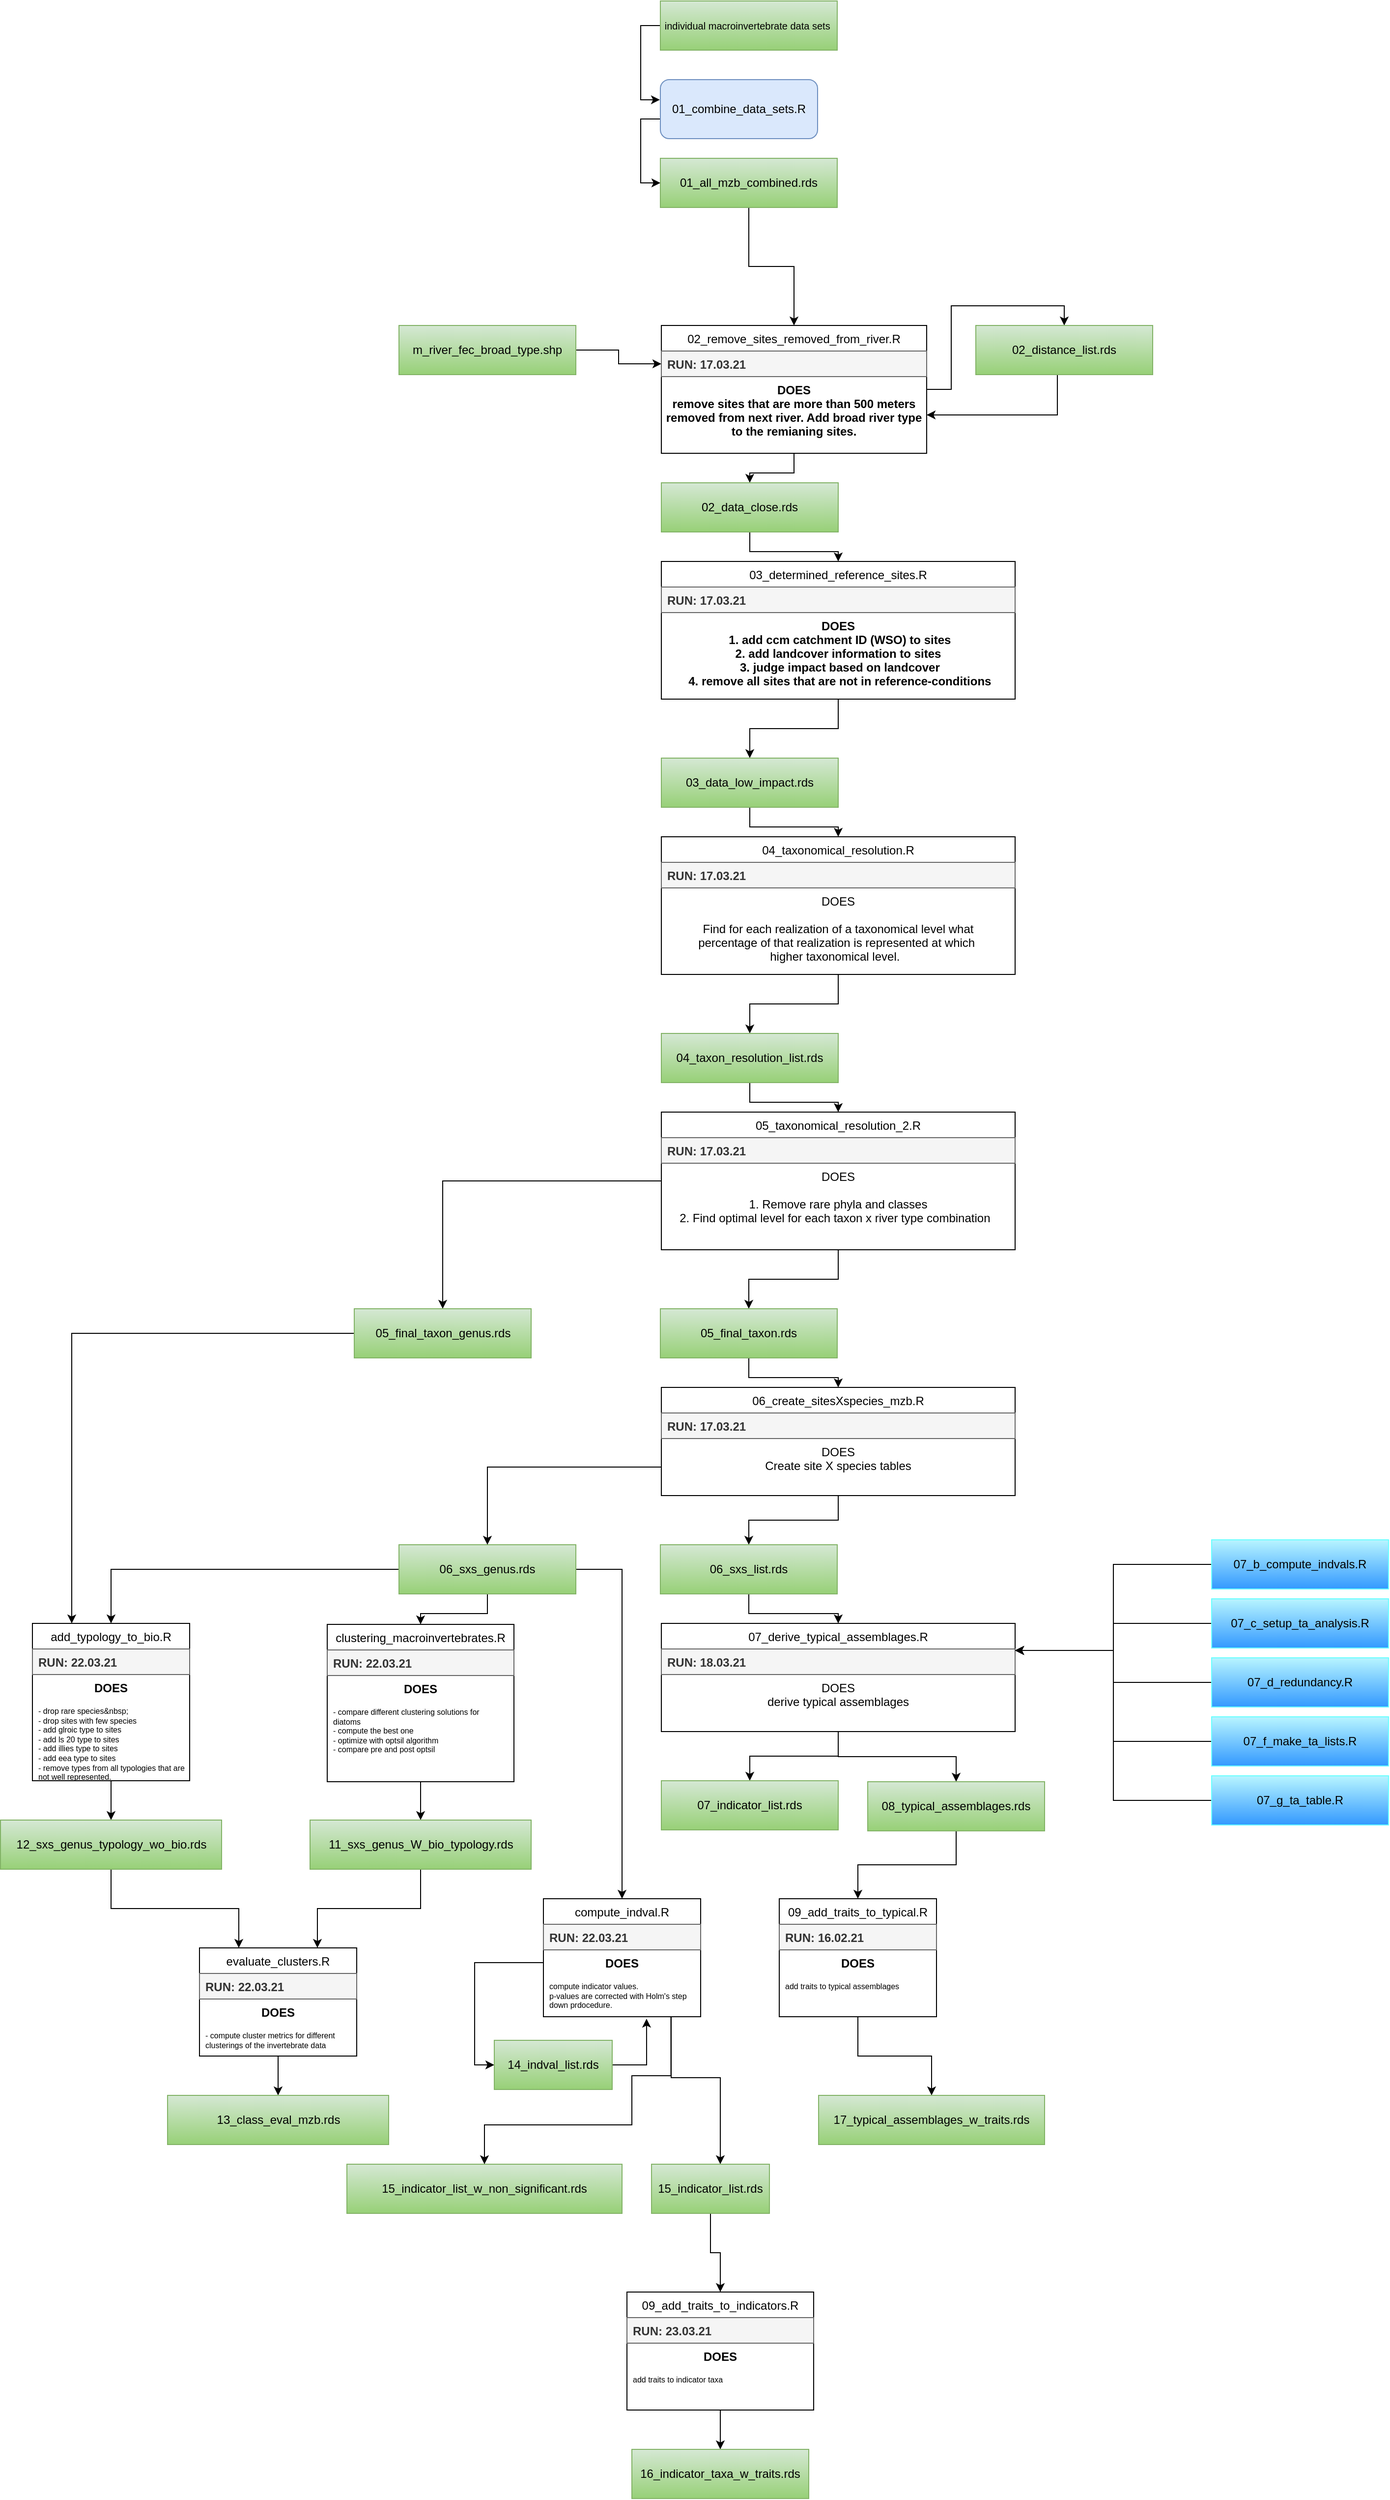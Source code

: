 <mxfile version="11.1.4" type="device"><diagram id="R2NRTxkbA1buVtevPypp" name="Page-1"><mxGraphModel dx="2723" dy="2932" grid="1" gridSize="10" guides="1" tooltips="1" connect="1" arrows="1" fold="1" page="1" pageScale="1" pageWidth="827" pageHeight="1169" math="0" shadow="0"><root><mxCell id="0"/><mxCell id="1" parent="0"/><mxCell id="dwvY4KGZ6EyMznIPKnvC-13" style="edgeStyle=orthogonalEdgeStyle;rounded=0;orthogonalLoop=1;jettySize=auto;html=1;" parent="1" source="TPPmzFJLMNbMJ_NKF1IY-3" target="dwvY4KGZ6EyMznIPKnvC-12" edge="1"><mxGeometry relative="1" as="geometry"/></mxCell><mxCell id="TPPmzFJLMNbMJ_NKF1IY-3" value="add_typology_to_bio.R" style="swimlane;fontStyle=0;childLayout=stackLayout;horizontal=1;startSize=26;fillColor=none;horizontalStack=0;resizeParent=1;resizeParentMax=0;resizeLast=0;collapsible=1;marginBottom=0;" parent="1" vertex="1"><mxGeometry x="-1200" y="-680" width="160" height="160" as="geometry"><mxRectangle x="40" y="240" width="120" height="26" as="alternateBounds"/></mxGeometry></mxCell><mxCell id="TPPmzFJLMNbMJ_NKF1IY-4" value="RUN: 22.03.21&#10;" style="text;align=left;verticalAlign=top;spacingLeft=4;spacingRight=4;overflow=hidden;rotatable=0;points=[[0,0.5],[1,0.5]];portConstraint=eastwest;fontStyle=1;glass=0;fillColor=#f5f5f5;strokeColor=#666666;fontColor=#333333;" parent="TPPmzFJLMNbMJ_NKF1IY-3" vertex="1"><mxGeometry y="26" width="160" height="26" as="geometry"/></mxCell><mxCell id="TPPmzFJLMNbMJ_NKF1IY-5" value="DOES" style="text;align=center;verticalAlign=top;spacingLeft=4;spacingRight=4;overflow=hidden;rotatable=0;points=[[0,0.5],[1,0.5]];portConstraint=eastwest;fontStyle=1;" parent="TPPmzFJLMNbMJ_NKF1IY-3" vertex="1"><mxGeometry y="52" width="160" height="26" as="geometry"/></mxCell><mxCell id="TPPmzFJLMNbMJ_NKF1IY-6" value="- drop rare species&amp;nbsp;&#10;- drop sites with few species&#10;- add glroic type to sites &#10;- add ls 20 type to sites&#10;- add illies type to sites &#10;- add eea type to sites &#10;- remove types from all typologies that are not well represented. " style="text;align=left;verticalAlign=top;spacingLeft=4;spacingRight=4;overflow=hidden;rotatable=0;points=[[0,0.5],[1,0.5]];portConstraint=eastwest;whiteSpace=wrap;fontSize=8;" parent="TPPmzFJLMNbMJ_NKF1IY-3" vertex="1"><mxGeometry y="78" width="160" height="82" as="geometry"/></mxCell><mxCell id="GHLotX0RbjHq_IeEdwWh-3" style="edgeStyle=orthogonalEdgeStyle;rounded=0;orthogonalLoop=1;jettySize=auto;html=1;entryX=-0.003;entryY=0.341;entryDx=0;entryDy=0;entryPerimeter=0;" edge="1" parent="1" source="thMcjm38RRN3LZmCraX8-1" target="GHLotX0RbjHq_IeEdwWh-2"><mxGeometry relative="1" as="geometry"><Array as="points"><mxPoint x="-581" y="-2305"/><mxPoint x="-581" y="-2230"/></Array></mxGeometry></mxCell><mxCell id="thMcjm38RRN3LZmCraX8-1" value="&lt;font style=&quot;font-size: 10px&quot;&gt;individual macroinvertebrate data sets&amp;nbsp;&lt;/font&gt;" style="rounded=0;whiteSpace=wrap;html=1;glass=0;align=center;gradientColor=#97d077;fillColor=#d5e8d4;strokeColor=#82b366;" parent="1" vertex="1"><mxGeometry x="-561" y="-2330" width="180" height="50" as="geometry"/></mxCell><mxCell id="thMcjm38RRN3LZmCraX8-15" style="edgeStyle=orthogonalEdgeStyle;rounded=0;orthogonalLoop=1;jettySize=auto;html=1;entryX=0.5;entryY=0;entryDx=0;entryDy=0;" parent="1" source="thMcjm38RRN3LZmCraX8-7" target="thMcjm38RRN3LZmCraX8-14" edge="1"><mxGeometry relative="1" as="geometry"/></mxCell><mxCell id="thMcjm38RRN3LZmCraX8-18" style="edgeStyle=orthogonalEdgeStyle;rounded=0;orthogonalLoop=1;jettySize=auto;html=1;" parent="1" source="thMcjm38RRN3LZmCraX8-7" target="thMcjm38RRN3LZmCraX8-17" edge="1"><mxGeometry relative="1" as="geometry"/></mxCell><mxCell id="thMcjm38RRN3LZmCraX8-7" value="02_remove_sites_removed_from_river.R" style="swimlane;fontStyle=0;childLayout=stackLayout;horizontal=1;startSize=26;fillColor=none;horizontalStack=0;resizeParent=1;resizeParentMax=0;resizeLast=0;collapsible=1;marginBottom=0;" parent="1" vertex="1"><mxGeometry x="-560" y="-2000" width="270" height="130" as="geometry"><mxRectangle x="40" y="240" width="120" height="26" as="alternateBounds"/></mxGeometry></mxCell><mxCell id="thMcjm38RRN3LZmCraX8-8" value="RUN: 17.03.21&#10;" style="text;align=left;verticalAlign=top;spacingLeft=4;spacingRight=4;overflow=hidden;rotatable=0;points=[[0,0.5],[1,0.5]];portConstraint=eastwest;fontStyle=1;glass=0;fillColor=#f5f5f5;strokeColor=#666666;fontColor=#333333;" parent="thMcjm38RRN3LZmCraX8-7" vertex="1"><mxGeometry y="26" width="270" height="26" as="geometry"/></mxCell><mxCell id="thMcjm38RRN3LZmCraX8-9" value="DOES&#10;remove sites that are more than 500 meters&#10;removed from next river. Add broad river type&#10;to the remianing sites." style="text;align=center;verticalAlign=top;spacingLeft=4;spacingRight=4;overflow=hidden;rotatable=0;points=[[0,0.5],[1,0.5]];portConstraint=eastwest;fontStyle=1;" parent="thMcjm38RRN3LZmCraX8-7" vertex="1"><mxGeometry y="52" width="270" height="78" as="geometry"/></mxCell><mxCell id="thMcjm38RRN3LZmCraX8-19" style="edgeStyle=orthogonalEdgeStyle;rounded=0;orthogonalLoop=1;jettySize=auto;html=1;" parent="1" source="thMcjm38RRN3LZmCraX8-13" target="thMcjm38RRN3LZmCraX8-7" edge="1"><mxGeometry relative="1" as="geometry"/></mxCell><mxCell id="thMcjm38RRN3LZmCraX8-13" value="01_all_mzb_combined.rds" style="rounded=0;whiteSpace=wrap;html=1;glass=0;align=center;gradientColor=#97d077;fillColor=#d5e8d4;strokeColor=#82b366;" parent="1" vertex="1"><mxGeometry x="-561" y="-2170" width="180" height="50" as="geometry"/></mxCell><mxCell id="thMcjm38RRN3LZmCraX8-16" style="edgeStyle=orthogonalEdgeStyle;rounded=0;orthogonalLoop=1;jettySize=auto;html=1;entryX=1;entryY=0.5;entryDx=0;entryDy=0;" parent="1" source="thMcjm38RRN3LZmCraX8-14" target="thMcjm38RRN3LZmCraX8-9" edge="1"><mxGeometry relative="1" as="geometry"><Array as="points"><mxPoint x="-157" y="-1909"/></Array></mxGeometry></mxCell><mxCell id="thMcjm38RRN3LZmCraX8-14" value="02_distance_list.rds" style="rounded=0;whiteSpace=wrap;html=1;glass=0;align=center;gradientColor=#97d077;fillColor=#d5e8d4;strokeColor=#82b366;" parent="1" vertex="1"><mxGeometry x="-240" y="-2000" width="180" height="50" as="geometry"/></mxCell><mxCell id="thMcjm38RRN3LZmCraX8-27" style="edgeStyle=orthogonalEdgeStyle;rounded=0;orthogonalLoop=1;jettySize=auto;html=1;entryX=0.5;entryY=0;entryDx=0;entryDy=0;" parent="1" source="thMcjm38RRN3LZmCraX8-17" target="thMcjm38RRN3LZmCraX8-24" edge="1"><mxGeometry relative="1" as="geometry"/></mxCell><mxCell id="thMcjm38RRN3LZmCraX8-17" value="02_data_close.rds" style="rounded=0;whiteSpace=wrap;html=1;glass=0;align=center;gradientColor=#97d077;fillColor=#d5e8d4;strokeColor=#82b366;" parent="1" vertex="1"><mxGeometry x="-560" y="-1840" width="180" height="50" as="geometry"/></mxCell><mxCell id="thMcjm38RRN3LZmCraX8-23" style="edgeStyle=orthogonalEdgeStyle;rounded=0;orthogonalLoop=1;jettySize=auto;html=1;entryX=0;entryY=0.5;entryDx=0;entryDy=0;" parent="1" source="thMcjm38RRN3LZmCraX8-22" target="thMcjm38RRN3LZmCraX8-8" edge="1"><mxGeometry relative="1" as="geometry"/></mxCell><mxCell id="thMcjm38RRN3LZmCraX8-22" value="m_river_fec_broad_type.shp" style="rounded=0;whiteSpace=wrap;html=1;glass=0;align=center;gradientColor=#97d077;fillColor=#d5e8d4;strokeColor=#82b366;" parent="1" vertex="1"><mxGeometry x="-827" y="-2000" width="180" height="50" as="geometry"/></mxCell><mxCell id="thMcjm38RRN3LZmCraX8-29" style="edgeStyle=orthogonalEdgeStyle;rounded=0;orthogonalLoop=1;jettySize=auto;html=1;entryX=0.5;entryY=0;entryDx=0;entryDy=0;" parent="1" source="thMcjm38RRN3LZmCraX8-24" target="thMcjm38RRN3LZmCraX8-28" edge="1"><mxGeometry relative="1" as="geometry"/></mxCell><mxCell id="thMcjm38RRN3LZmCraX8-24" value="03_determined_reference_sites.R" style="swimlane;fontStyle=0;childLayout=stackLayout;horizontal=1;startSize=26;fillColor=none;horizontalStack=0;resizeParent=1;resizeParentMax=0;resizeLast=0;collapsible=1;marginBottom=0;" parent="1" vertex="1"><mxGeometry x="-560" y="-1760" width="360" height="140" as="geometry"><mxRectangle x="40" y="240" width="120" height="26" as="alternateBounds"/></mxGeometry></mxCell><mxCell id="thMcjm38RRN3LZmCraX8-25" value="RUN: 17.03.21&#10;" style="text;align=left;verticalAlign=top;spacingLeft=4;spacingRight=4;overflow=hidden;rotatable=0;points=[[0,0.5],[1,0.5]];portConstraint=eastwest;fontStyle=1;glass=0;fillColor=#f5f5f5;strokeColor=#666666;fontColor=#333333;" parent="thMcjm38RRN3LZmCraX8-24" vertex="1"><mxGeometry y="26" width="360" height="26" as="geometry"/></mxCell><mxCell id="thMcjm38RRN3LZmCraX8-26" value="DOES&#10; 1. add ccm catchment ID (WSO) to sites&#10; 2. add landcover information to sites &#10; 3. judge impact based on landcover&#10; 4. remove all sites that are not in reference-conditions" style="text;align=center;verticalAlign=top;spacingLeft=4;spacingRight=4;overflow=hidden;rotatable=0;points=[[0,0.5],[1,0.5]];portConstraint=eastwest;fontStyle=1;" parent="thMcjm38RRN3LZmCraX8-24" vertex="1"><mxGeometry y="52" width="360" height="88" as="geometry"/></mxCell><mxCell id="L9aG5t_UrfrisWMkz3r5-4" style="edgeStyle=orthogonalEdgeStyle;rounded=0;orthogonalLoop=1;jettySize=auto;html=1;" parent="1" source="thMcjm38RRN3LZmCraX8-28" target="L9aG5t_UrfrisWMkz3r5-1" edge="1"><mxGeometry relative="1" as="geometry"/></mxCell><mxCell id="thMcjm38RRN3LZmCraX8-28" value="03_data_low_impact.rds" style="rounded=0;whiteSpace=wrap;html=1;glass=0;align=center;gradientColor=#97d077;fillColor=#d5e8d4;strokeColor=#82b366;" parent="1" vertex="1"><mxGeometry x="-560" y="-1560" width="180" height="50" as="geometry"/></mxCell><mxCell id="L9aG5t_UrfrisWMkz3r5-6" style="edgeStyle=orthogonalEdgeStyle;rounded=0;orthogonalLoop=1;jettySize=auto;html=1;" parent="1" source="L9aG5t_UrfrisWMkz3r5-1" target="L9aG5t_UrfrisWMkz3r5-5" edge="1"><mxGeometry relative="1" as="geometry"/></mxCell><mxCell id="L9aG5t_UrfrisWMkz3r5-1" value="04_taxonomical_resolution.R" style="swimlane;fontStyle=0;childLayout=stackLayout;horizontal=1;startSize=26;fillColor=none;horizontalStack=0;resizeParent=1;resizeParentMax=0;resizeLast=0;collapsible=1;marginBottom=0;" parent="1" vertex="1"><mxGeometry x="-560" y="-1480" width="360" height="140" as="geometry"><mxRectangle x="40" y="240" width="120" height="26" as="alternateBounds"/></mxGeometry></mxCell><mxCell id="L9aG5t_UrfrisWMkz3r5-2" value="RUN: 17.03.21&#10;" style="text;align=left;verticalAlign=top;spacingLeft=4;spacingRight=4;overflow=hidden;rotatable=0;points=[[0,0.5],[1,0.5]];portConstraint=eastwest;fontStyle=1;glass=0;fillColor=#f5f5f5;strokeColor=#666666;fontColor=#333333;" parent="L9aG5t_UrfrisWMkz3r5-1" vertex="1"><mxGeometry y="26" width="360" height="26" as="geometry"/></mxCell><mxCell id="L9aG5t_UrfrisWMkz3r5-3" value="DOES&#10;&#10; Find for each realization of a taxonomical level what &#10;percentage of that realization is represented at which &#10;higher taxonomical level.  " style="text;align=center;verticalAlign=top;spacingLeft=4;spacingRight=4;overflow=hidden;rotatable=0;points=[[0,0.5],[1,0.5]];portConstraint=eastwest;fontStyle=0;" parent="L9aG5t_UrfrisWMkz3r5-1" vertex="1"><mxGeometry y="52" width="360" height="88" as="geometry"/></mxCell><mxCell id="L9aG5t_UrfrisWMkz3r5-10" style="edgeStyle=orthogonalEdgeStyle;rounded=0;orthogonalLoop=1;jettySize=auto;html=1;" parent="1" source="L9aG5t_UrfrisWMkz3r5-5" target="L9aG5t_UrfrisWMkz3r5-7" edge="1"><mxGeometry relative="1" as="geometry"/></mxCell><mxCell id="L9aG5t_UrfrisWMkz3r5-5" value="04_taxon_resolution_list.rds" style="rounded=0;whiteSpace=wrap;html=1;glass=0;align=center;gradientColor=#97d077;fillColor=#d5e8d4;strokeColor=#82b366;" parent="1" vertex="1"><mxGeometry x="-560" y="-1280" width="180" height="50" as="geometry"/></mxCell><mxCell id="L9aG5t_UrfrisWMkz3r5-12" style="edgeStyle=orthogonalEdgeStyle;rounded=0;orthogonalLoop=1;jettySize=auto;html=1;" parent="1" source="L9aG5t_UrfrisWMkz3r5-7" target="L9aG5t_UrfrisWMkz3r5-11" edge="1"><mxGeometry relative="1" as="geometry"/></mxCell><mxCell id="dwvY4KGZ6EyMznIPKnvC-4" style="edgeStyle=orthogonalEdgeStyle;rounded=0;orthogonalLoop=1;jettySize=auto;html=1;entryX=0.5;entryY=0;entryDx=0;entryDy=0;" parent="1" source="L9aG5t_UrfrisWMkz3r5-7" target="dwvY4KGZ6EyMznIPKnvC-3" edge="1"><mxGeometry relative="1" as="geometry"/></mxCell><mxCell id="L9aG5t_UrfrisWMkz3r5-7" value="05_taxonomical_resolution_2.R" style="swimlane;fontStyle=0;childLayout=stackLayout;horizontal=1;startSize=26;fillColor=none;horizontalStack=0;resizeParent=1;resizeParentMax=0;resizeLast=0;collapsible=1;marginBottom=0;" parent="1" vertex="1"><mxGeometry x="-560" y="-1200" width="360" height="140" as="geometry"><mxRectangle x="40" y="240" width="120" height="26" as="alternateBounds"/></mxGeometry></mxCell><mxCell id="L9aG5t_UrfrisWMkz3r5-8" value="RUN: 17.03.21&#10;" style="text;align=left;verticalAlign=top;spacingLeft=4;spacingRight=4;overflow=hidden;rotatable=0;points=[[0,0.5],[1,0.5]];portConstraint=eastwest;fontStyle=1;glass=0;fillColor=#f5f5f5;strokeColor=#666666;fontColor=#333333;" parent="L9aG5t_UrfrisWMkz3r5-7" vertex="1"><mxGeometry y="26" width="360" height="26" as="geometry"/></mxCell><mxCell id="L9aG5t_UrfrisWMkz3r5-9" value="DOES&#10;&#10; 1. Remove rare phyla and classes &#10;2. Find optimal level for each taxon x river type combination  " style="text;align=center;verticalAlign=top;spacingLeft=4;spacingRight=4;overflow=hidden;rotatable=0;points=[[0,0.5],[1,0.5]];portConstraint=eastwest;fontStyle=0;" parent="L9aG5t_UrfrisWMkz3r5-7" vertex="1"><mxGeometry y="52" width="360" height="88" as="geometry"/></mxCell><mxCell id="L9aG5t_UrfrisWMkz3r5-16" style="edgeStyle=orthogonalEdgeStyle;rounded=0;orthogonalLoop=1;jettySize=auto;html=1;" parent="1" source="L9aG5t_UrfrisWMkz3r5-11" target="L9aG5t_UrfrisWMkz3r5-13" edge="1"><mxGeometry relative="1" as="geometry"/></mxCell><mxCell id="L9aG5t_UrfrisWMkz3r5-11" value="05_final_taxon.rds" style="rounded=0;whiteSpace=wrap;html=1;glass=0;align=center;gradientColor=#97d077;fillColor=#d5e8d4;strokeColor=#82b366;" parent="1" vertex="1"><mxGeometry x="-561" y="-1000" width="180" height="50" as="geometry"/></mxCell><mxCell id="L9aG5t_UrfrisWMkz3r5-18" style="edgeStyle=orthogonalEdgeStyle;rounded=0;orthogonalLoop=1;jettySize=auto;html=1;entryX=0.5;entryY=0;entryDx=0;entryDy=0;" parent="1" source="L9aG5t_UrfrisWMkz3r5-13" target="L9aG5t_UrfrisWMkz3r5-17" edge="1"><mxGeometry relative="1" as="geometry"/></mxCell><mxCell id="L9aG5t_UrfrisWMkz3r5-13" value="06_create_sitesXspecies_mzb.R" style="swimlane;fontStyle=0;childLayout=stackLayout;horizontal=1;startSize=26;fillColor=none;horizontalStack=0;resizeParent=1;resizeParentMax=0;resizeLast=0;collapsible=1;marginBottom=0;" parent="1" vertex="1"><mxGeometry x="-560" y="-920" width="360" height="110" as="geometry"><mxRectangle x="40" y="240" width="120" height="26" as="alternateBounds"/></mxGeometry></mxCell><mxCell id="L9aG5t_UrfrisWMkz3r5-14" value="RUN: 17.03.21&#10;" style="text;align=left;verticalAlign=top;spacingLeft=4;spacingRight=4;overflow=hidden;rotatable=0;points=[[0,0.5],[1,0.5]];portConstraint=eastwest;fontStyle=1;glass=0;fillColor=#f5f5f5;strokeColor=#666666;fontColor=#333333;" parent="L9aG5t_UrfrisWMkz3r5-13" vertex="1"><mxGeometry y="26" width="360" height="26" as="geometry"/></mxCell><mxCell id="L9aG5t_UrfrisWMkz3r5-15" value="DOES&#10;Create site X species tables" style="text;align=center;verticalAlign=top;spacingLeft=4;spacingRight=4;overflow=hidden;rotatable=0;points=[[0,0.5],[1,0.5]];portConstraint=eastwest;fontStyle=0;" parent="L9aG5t_UrfrisWMkz3r5-13" vertex="1"><mxGeometry y="52" width="360" height="58" as="geometry"/></mxCell><mxCell id="U-PhjLlCt3gL7QYNgLj_-4" style="edgeStyle=orthogonalEdgeStyle;rounded=0;orthogonalLoop=1;jettySize=auto;html=1;" parent="1" source="L9aG5t_UrfrisWMkz3r5-17" target="U-PhjLlCt3gL7QYNgLj_-1" edge="1"><mxGeometry relative="1" as="geometry"/></mxCell><mxCell id="L9aG5t_UrfrisWMkz3r5-17" value="06_sxs_list.rds" style="rounded=0;whiteSpace=wrap;html=1;glass=0;align=center;gradientColor=#97d077;fillColor=#d5e8d4;strokeColor=#82b366;" parent="1" vertex="1"><mxGeometry x="-561" y="-760" width="180" height="50" as="geometry"/></mxCell><mxCell id="U-PhjLlCt3gL7QYNgLj_-36" style="edgeStyle=orthogonalEdgeStyle;rounded=0;orthogonalLoop=1;jettySize=auto;html=1;" parent="1" source="U-PhjLlCt3gL7QYNgLj_-1" target="U-PhjLlCt3gL7QYNgLj_-35" edge="1"><mxGeometry relative="1" as="geometry"/></mxCell><mxCell id="_Twgajjy6fCwBNlx7-tO-9" style="edgeStyle=orthogonalEdgeStyle;rounded=0;orthogonalLoop=1;jettySize=auto;html=1;" parent="1" source="U-PhjLlCt3gL7QYNgLj_-1" target="_Twgajjy6fCwBNlx7-tO-8" edge="1"><mxGeometry relative="1" as="geometry"/></mxCell><mxCell id="U-PhjLlCt3gL7QYNgLj_-1" value="07_derive_typical_assemblages.R" style="swimlane;fontStyle=0;childLayout=stackLayout;horizontal=1;startSize=26;fillColor=none;horizontalStack=0;resizeParent=1;resizeParentMax=0;resizeLast=0;collapsible=1;marginBottom=0;" parent="1" vertex="1"><mxGeometry x="-560" y="-680" width="360" height="110" as="geometry"><mxRectangle x="40" y="240" width="120" height="26" as="alternateBounds"/></mxGeometry></mxCell><mxCell id="U-PhjLlCt3gL7QYNgLj_-2" value="RUN: 18.03.21&#10;" style="text;align=left;verticalAlign=top;spacingLeft=4;spacingRight=4;overflow=hidden;rotatable=0;points=[[0,0.5],[1,0.5]];portConstraint=eastwest;fontStyle=1;glass=0;fillColor=#f5f5f5;strokeColor=#666666;fontColor=#333333;" parent="U-PhjLlCt3gL7QYNgLj_-1" vertex="1"><mxGeometry y="26" width="360" height="26" as="geometry"/></mxCell><mxCell id="U-PhjLlCt3gL7QYNgLj_-3" value="DOES&#10;derive typical assemblages" style="text;align=center;verticalAlign=top;spacingLeft=4;spacingRight=4;overflow=hidden;rotatable=0;points=[[0,0.5],[1,0.5]];portConstraint=eastwest;fontStyle=0;" parent="U-PhjLlCt3gL7QYNgLj_-1" vertex="1"><mxGeometry y="52" width="360" height="58" as="geometry"/></mxCell><mxCell id="U-PhjLlCt3gL7QYNgLj_-30" style="edgeStyle=orthogonalEdgeStyle;rounded=0;orthogonalLoop=1;jettySize=auto;html=1;entryX=1;entryY=0.25;entryDx=0;entryDy=0;" parent="1" source="U-PhjLlCt3gL7QYNgLj_-25" target="U-PhjLlCt3gL7QYNgLj_-1" edge="1"><mxGeometry relative="1" as="geometry"/></mxCell><mxCell id="U-PhjLlCt3gL7QYNgLj_-25" value="07_b_compute_indvals.R" style="rounded=0;whiteSpace=wrap;html=1;glass=0;align=center;gradientColor=#3399FF;fillColor=#B8F5FF;strokeColor=#66FFFF;" parent="1" vertex="1"><mxGeometry y="-765" width="180" height="50" as="geometry"/></mxCell><mxCell id="U-PhjLlCt3gL7QYNgLj_-31" style="edgeStyle=orthogonalEdgeStyle;rounded=0;orthogonalLoop=1;jettySize=auto;html=1;entryX=1;entryY=0.25;entryDx=0;entryDy=0;" parent="1" source="U-PhjLlCt3gL7QYNgLj_-26" target="U-PhjLlCt3gL7QYNgLj_-1" edge="1"><mxGeometry relative="1" as="geometry"/></mxCell><mxCell id="U-PhjLlCt3gL7QYNgLj_-26" value="07_c_setup_ta_analysis.R" style="rounded=0;whiteSpace=wrap;html=1;glass=0;align=center;gradientColor=#3399FF;fillColor=#B8F5FF;strokeColor=#66FFFF;" parent="1" vertex="1"><mxGeometry y="-705" width="180" height="50" as="geometry"/></mxCell><mxCell id="U-PhjLlCt3gL7QYNgLj_-32" style="edgeStyle=orthogonalEdgeStyle;rounded=0;orthogonalLoop=1;jettySize=auto;html=1;entryX=1;entryY=0.25;entryDx=0;entryDy=0;" parent="1" source="U-PhjLlCt3gL7QYNgLj_-27" target="U-PhjLlCt3gL7QYNgLj_-1" edge="1"><mxGeometry relative="1" as="geometry"/></mxCell><mxCell id="U-PhjLlCt3gL7QYNgLj_-27" value="07_d_redundancy.R" style="rounded=0;whiteSpace=wrap;html=1;glass=0;align=center;gradientColor=#3399FF;fillColor=#B8F5FF;strokeColor=#66FFFF;" parent="1" vertex="1"><mxGeometry y="-645" width="180" height="50" as="geometry"/></mxCell><mxCell id="U-PhjLlCt3gL7QYNgLj_-33" style="edgeStyle=orthogonalEdgeStyle;rounded=0;orthogonalLoop=1;jettySize=auto;html=1;entryX=1;entryY=0.25;entryDx=0;entryDy=0;" parent="1" source="U-PhjLlCt3gL7QYNgLj_-28" target="U-PhjLlCt3gL7QYNgLj_-1" edge="1"><mxGeometry relative="1" as="geometry"/></mxCell><mxCell id="U-PhjLlCt3gL7QYNgLj_-28" value="07_f_make_ta_lists.R" style="rounded=0;whiteSpace=wrap;html=1;glass=0;align=center;gradientColor=#3399FF;fillColor=#B8F5FF;strokeColor=#66FFFF;" parent="1" vertex="1"><mxGeometry y="-585" width="180" height="50" as="geometry"/></mxCell><mxCell id="U-PhjLlCt3gL7QYNgLj_-34" style="edgeStyle=orthogonalEdgeStyle;rounded=0;orthogonalLoop=1;jettySize=auto;html=1;entryX=1;entryY=0.25;entryDx=0;entryDy=0;" parent="1" source="U-PhjLlCt3gL7QYNgLj_-29" target="U-PhjLlCt3gL7QYNgLj_-1" edge="1"><mxGeometry relative="1" as="geometry"/></mxCell><mxCell id="U-PhjLlCt3gL7QYNgLj_-29" value="07_g_ta_table.R" style="rounded=0;whiteSpace=wrap;html=1;glass=0;align=center;gradientColor=#3399FF;fillColor=#B8F5FF;strokeColor=#66FFFF;" parent="1" vertex="1"><mxGeometry y="-525" width="180" height="50" as="geometry"/></mxCell><mxCell id="U-PhjLlCt3gL7QYNgLj_-35" value="07_indicator_list.rds" style="rounded=0;whiteSpace=wrap;html=1;glass=0;align=center;gradientColor=#97d077;fillColor=#d5e8d4;strokeColor=#82b366;" parent="1" vertex="1"><mxGeometry x="-560" y="-520" width="180" height="50" as="geometry"/></mxCell><mxCell id="vbW947Ixc3kNS7lLNz5p-7" style="edgeStyle=orthogonalEdgeStyle;rounded=0;orthogonalLoop=1;jettySize=auto;html=1;entryX=0.5;entryY=0;entryDx=0;entryDy=0;" parent="1" source="vbW947Ixc3kNS7lLNz5p-1" target="vbW947Ixc3kNS7lLNz5p-3" edge="1"><mxGeometry relative="1" as="geometry"/></mxCell><mxCell id="dwvY4KGZ6EyMznIPKnvC-11" style="edgeStyle=orthogonalEdgeStyle;rounded=0;orthogonalLoop=1;jettySize=auto;html=1;" parent="1" source="vbW947Ixc3kNS7lLNz5p-1" target="TPPmzFJLMNbMJ_NKF1IY-3" edge="1"><mxGeometry relative="1" as="geometry"/></mxCell><mxCell id="_Twgajjy6fCwBNlx7-tO-7" style="edgeStyle=orthogonalEdgeStyle;rounded=0;orthogonalLoop=1;jettySize=auto;html=1;" parent="1" source="vbW947Ixc3kNS7lLNz5p-1" target="6mxzqSkCaU3-Q8YK2bSE-1" edge="1"><mxGeometry relative="1" as="geometry"><Array as="points"><mxPoint x="-600" y="-735"/></Array></mxGeometry></mxCell><mxCell id="vbW947Ixc3kNS7lLNz5p-1" value="06_sxs_genus.rds" style="rounded=0;whiteSpace=wrap;html=1;glass=0;align=center;gradientColor=#97d077;fillColor=#d5e8d4;strokeColor=#82b366;" parent="1" vertex="1"><mxGeometry x="-827" y="-760" width="180" height="50" as="geometry"/></mxCell><mxCell id="vbW947Ixc3kNS7lLNz5p-2" style="edgeStyle=orthogonalEdgeStyle;rounded=0;orthogonalLoop=1;jettySize=auto;html=1;entryX=0.5;entryY=0;entryDx=0;entryDy=0;" parent="1" source="L9aG5t_UrfrisWMkz3r5-15" target="vbW947Ixc3kNS7lLNz5p-1" edge="1"><mxGeometry relative="1" as="geometry"/></mxCell><mxCell id="dwvY4KGZ6EyMznIPKnvC-2" style="edgeStyle=orthogonalEdgeStyle;rounded=0;orthogonalLoop=1;jettySize=auto;html=1;" parent="1" source="vbW947Ixc3kNS7lLNz5p-3" target="dwvY4KGZ6EyMznIPKnvC-1" edge="1"><mxGeometry relative="1" as="geometry"/></mxCell><mxCell id="vbW947Ixc3kNS7lLNz5p-3" value="clustering_macroinvertebrates.R" style="swimlane;fontStyle=0;childLayout=stackLayout;horizontal=1;startSize=26;fillColor=none;horizontalStack=0;resizeParent=1;resizeParentMax=0;resizeLast=0;collapsible=1;marginBottom=0;" parent="1" vertex="1"><mxGeometry x="-900" y="-679" width="190" height="160" as="geometry"><mxRectangle x="40" y="240" width="120" height="26" as="alternateBounds"/></mxGeometry></mxCell><mxCell id="vbW947Ixc3kNS7lLNz5p-4" value="RUN: 22.03.21" style="text;align=left;verticalAlign=top;spacingLeft=4;spacingRight=4;overflow=hidden;rotatable=0;points=[[0,0.5],[1,0.5]];portConstraint=eastwest;fontStyle=1;glass=0;fillColor=#f5f5f5;strokeColor=#666666;fontColor=#333333;" parent="vbW947Ixc3kNS7lLNz5p-3" vertex="1"><mxGeometry y="26" width="190" height="26" as="geometry"/></mxCell><mxCell id="vbW947Ixc3kNS7lLNz5p-5" value="DOES" style="text;align=center;verticalAlign=top;spacingLeft=4;spacingRight=4;overflow=hidden;rotatable=0;points=[[0,0.5],[1,0.5]];portConstraint=eastwest;fontStyle=1;" parent="vbW947Ixc3kNS7lLNz5p-3" vertex="1"><mxGeometry y="52" width="190" height="26" as="geometry"/></mxCell><mxCell id="vbW947Ixc3kNS7lLNz5p-6" value="- compare different clustering solutions for diatoms &#10;- compute the best one &#10;- optimize with optsil algorithm &#10;- compare pre and post optsil " style="text;align=left;verticalAlign=top;spacingLeft=4;spacingRight=4;overflow=hidden;rotatable=0;points=[[0,0.5],[1,0.5]];portConstraint=eastwest;whiteSpace=wrap;fontSize=8;" parent="vbW947Ixc3kNS7lLNz5p-3" vertex="1"><mxGeometry y="78" width="190" height="82" as="geometry"/></mxCell><mxCell id="dwvY4KGZ6EyMznIPKnvC-19" style="edgeStyle=orthogonalEdgeStyle;rounded=0;orthogonalLoop=1;jettySize=auto;html=1;entryX=0.75;entryY=0;entryDx=0;entryDy=0;" parent="1" source="dwvY4KGZ6EyMznIPKnvC-1" target="dwvY4KGZ6EyMznIPKnvC-14" edge="1"><mxGeometry relative="1" as="geometry"/></mxCell><mxCell id="dwvY4KGZ6EyMznIPKnvC-1" value="11_sxs_genus_W_bio_typology.rds" style="rounded=0;whiteSpace=wrap;html=1;glass=0;align=center;gradientColor=#97d077;fillColor=#d5e8d4;strokeColor=#82b366;" parent="1" vertex="1"><mxGeometry x="-917.5" y="-480" width="225" height="50" as="geometry"/></mxCell><mxCell id="dwvY4KGZ6EyMznIPKnvC-10" style="edgeStyle=orthogonalEdgeStyle;rounded=0;orthogonalLoop=1;jettySize=auto;html=1;entryX=0.25;entryY=0;entryDx=0;entryDy=0;" parent="1" source="dwvY4KGZ6EyMznIPKnvC-3" target="TPPmzFJLMNbMJ_NKF1IY-3" edge="1"><mxGeometry relative="1" as="geometry"/></mxCell><mxCell id="dwvY4KGZ6EyMznIPKnvC-3" value="05_final_taxon_genus.rds" style="rounded=0;whiteSpace=wrap;html=1;glass=0;align=center;gradientColor=#97d077;fillColor=#d5e8d4;strokeColor=#82b366;" parent="1" vertex="1"><mxGeometry x="-872.5" y="-1000" width="180" height="50" as="geometry"/></mxCell><mxCell id="dwvY4KGZ6EyMznIPKnvC-18" style="edgeStyle=orthogonalEdgeStyle;rounded=0;orthogonalLoop=1;jettySize=auto;html=1;entryX=0.25;entryY=0;entryDx=0;entryDy=0;" parent="1" source="dwvY4KGZ6EyMznIPKnvC-12" target="dwvY4KGZ6EyMznIPKnvC-14" edge="1"><mxGeometry relative="1" as="geometry"/></mxCell><mxCell id="dwvY4KGZ6EyMznIPKnvC-12" value="12_sxs_genus_typology_wo_bio.rds" style="rounded=0;whiteSpace=wrap;html=1;glass=0;align=center;gradientColor=#97d077;fillColor=#d5e8d4;strokeColor=#82b366;" parent="1" vertex="1"><mxGeometry x="-1232.5" y="-480" width="225" height="50" as="geometry"/></mxCell><mxCell id="dwvY4KGZ6EyMznIPKnvC-21" style="edgeStyle=orthogonalEdgeStyle;rounded=0;orthogonalLoop=1;jettySize=auto;html=1;entryX=0.5;entryY=0;entryDx=0;entryDy=0;" parent="1" source="dwvY4KGZ6EyMznIPKnvC-14" target="dwvY4KGZ6EyMznIPKnvC-20" edge="1"><mxGeometry relative="1" as="geometry"/></mxCell><mxCell id="dwvY4KGZ6EyMznIPKnvC-14" value="evaluate_clusters.R" style="swimlane;fontStyle=0;childLayout=stackLayout;horizontal=1;startSize=26;fillColor=none;horizontalStack=0;resizeParent=1;resizeParentMax=0;resizeLast=0;collapsible=1;marginBottom=0;" parent="1" vertex="1"><mxGeometry x="-1030" y="-350" width="160" height="110" as="geometry"><mxRectangle x="40" y="240" width="120" height="26" as="alternateBounds"/></mxGeometry></mxCell><mxCell id="dwvY4KGZ6EyMznIPKnvC-15" value="RUN: 22.03.21&#10;" style="text;align=left;verticalAlign=top;spacingLeft=4;spacingRight=4;overflow=hidden;rotatable=0;points=[[0,0.5],[1,0.5]];portConstraint=eastwest;fontStyle=1;glass=0;fillColor=#f5f5f5;strokeColor=#666666;fontColor=#333333;" parent="dwvY4KGZ6EyMznIPKnvC-14" vertex="1"><mxGeometry y="26" width="160" height="26" as="geometry"/></mxCell><mxCell id="dwvY4KGZ6EyMznIPKnvC-16" value="DOES" style="text;align=center;verticalAlign=top;spacingLeft=4;spacingRight=4;overflow=hidden;rotatable=0;points=[[0,0.5],[1,0.5]];portConstraint=eastwest;fontStyle=1;" parent="dwvY4KGZ6EyMznIPKnvC-14" vertex="1"><mxGeometry y="52" width="160" height="26" as="geometry"/></mxCell><mxCell id="dwvY4KGZ6EyMznIPKnvC-17" value="- compute cluster metrics for different clusterings of the invertebrate data " style="text;align=left;verticalAlign=top;spacingLeft=4;spacingRight=4;overflow=hidden;rotatable=0;points=[[0,0.5],[1,0.5]];portConstraint=eastwest;whiteSpace=wrap;fontSize=8;" parent="dwvY4KGZ6EyMznIPKnvC-14" vertex="1"><mxGeometry y="78" width="160" height="32" as="geometry"/></mxCell><mxCell id="dwvY4KGZ6EyMznIPKnvC-20" value="13_class_eval_mzb.rds" style="rounded=0;whiteSpace=wrap;html=1;glass=0;align=center;gradientColor=#97d077;fillColor=#d5e8d4;strokeColor=#82b366;" parent="1" vertex="1"><mxGeometry x="-1062.5" y="-200" width="225" height="50" as="geometry"/></mxCell><mxCell id="6mxzqSkCaU3-Q8YK2bSE-7" style="edgeStyle=orthogonalEdgeStyle;rounded=0;orthogonalLoop=1;jettySize=auto;html=1;exitX=0;exitY=0.5;exitDx=0;exitDy=0;entryX=0;entryY=0.5;entryDx=0;entryDy=0;" parent="1" source="6mxzqSkCaU3-Q8YK2bSE-3" target="6mxzqSkCaU3-Q8YK2bSE-6" edge="1"><mxGeometry relative="1" as="geometry"><Array as="points"><mxPoint x="-750" y="-335"/><mxPoint x="-750" y="-231"/></Array></mxGeometry></mxCell><mxCell id="0pas0SxXZcL5OsnXXadV-9" style="edgeStyle=orthogonalEdgeStyle;rounded=0;orthogonalLoop=1;jettySize=auto;html=1;" parent="1" source="6mxzqSkCaU3-Q8YK2bSE-1" target="0pas0SxXZcL5OsnXXadV-8" edge="1"><mxGeometry relative="1" as="geometry"><Array as="points"><mxPoint x="-550" y="-218"/><mxPoint x="-500" y="-218"/></Array></mxGeometry></mxCell><mxCell id="6mxzqSkCaU3-Q8YK2bSE-1" value="compute_indval.R" style="swimlane;fontStyle=0;childLayout=stackLayout;horizontal=1;startSize=26;fillColor=none;horizontalStack=0;resizeParent=1;resizeParentMax=0;resizeLast=0;collapsible=1;marginBottom=0;" parent="1" vertex="1"><mxGeometry x="-680" y="-400" width="160" height="120" as="geometry"><mxRectangle x="40" y="240" width="120" height="26" as="alternateBounds"/></mxGeometry></mxCell><mxCell id="6mxzqSkCaU3-Q8YK2bSE-2" value="RUN: 22.03.21" style="text;align=left;verticalAlign=top;spacingLeft=4;spacingRight=4;overflow=hidden;rotatable=0;points=[[0,0.5],[1,0.5]];portConstraint=eastwest;fontStyle=1;glass=0;fillColor=#f5f5f5;strokeColor=#666666;fontColor=#333333;" parent="6mxzqSkCaU3-Q8YK2bSE-1" vertex="1"><mxGeometry y="26" width="160" height="26" as="geometry"/></mxCell><mxCell id="6mxzqSkCaU3-Q8YK2bSE-3" value="DOES" style="text;align=center;verticalAlign=top;spacingLeft=4;spacingRight=4;overflow=hidden;rotatable=0;points=[[0,0.5],[1,0.5]];portConstraint=eastwest;fontStyle=1;" parent="6mxzqSkCaU3-Q8YK2bSE-1" vertex="1"><mxGeometry y="52" width="160" height="26" as="geometry"/></mxCell><mxCell id="6mxzqSkCaU3-Q8YK2bSE-4" value="compute indicator values. &#10;p-values are corrected with Holm's step down prdocedure. &#10;" style="text;align=left;verticalAlign=top;spacingLeft=4;spacingRight=4;overflow=hidden;rotatable=0;points=[[0,0.5],[1,0.5]];portConstraint=eastwest;whiteSpace=wrap;fontSize=8;" parent="6mxzqSkCaU3-Q8YK2bSE-1" vertex="1"><mxGeometry y="78" width="160" height="42" as="geometry"/></mxCell><mxCell id="_Twgajjy6fCwBNlx7-tO-6" style="edgeStyle=orthogonalEdgeStyle;rounded=0;orthogonalLoop=1;jettySize=auto;html=1;entryX=0.656;entryY=1.049;entryDx=0;entryDy=0;entryPerimeter=0;" parent="1" source="6mxzqSkCaU3-Q8YK2bSE-6" target="6mxzqSkCaU3-Q8YK2bSE-4" edge="1"><mxGeometry relative="1" as="geometry"><Array as="points"><mxPoint x="-575" y="-231"/></Array></mxGeometry></mxCell><mxCell id="6mxzqSkCaU3-Q8YK2bSE-6" value="14_indval_list.rds" style="rounded=0;whiteSpace=wrap;html=1;glass=0;align=center;gradientColor=#97d077;fillColor=#d5e8d4;strokeColor=#82b366;" parent="1" vertex="1"><mxGeometry x="-730" y="-256" width="120" height="50" as="geometry"/></mxCell><mxCell id="N0r6Wv6AxVWPG0aJb9CE-4" style="edgeStyle=orthogonalEdgeStyle;rounded=0;orthogonalLoop=1;jettySize=auto;html=1;entryX=0.5;entryY=0;entryDx=0;entryDy=0;" parent="1" source="0pas0SxXZcL5OsnXXadV-1" target="cmLs5R2lKaqQnw5JMZmv-3" edge="1"><mxGeometry relative="1" as="geometry"/></mxCell><mxCell id="0pas0SxXZcL5OsnXXadV-1" value="09_add_traits_to_indicators.R" style="swimlane;fontStyle=0;childLayout=stackLayout;horizontal=1;startSize=26;fillColor=none;horizontalStack=0;resizeParent=1;resizeParentMax=0;resizeLast=0;collapsible=1;marginBottom=0;" parent="1" vertex="1"><mxGeometry x="-595" width="190" height="120" as="geometry"><mxRectangle x="40" y="240" width="120" height="26" as="alternateBounds"/></mxGeometry></mxCell><mxCell id="0pas0SxXZcL5OsnXXadV-2" value="RUN: 23.03.21" style="text;align=left;verticalAlign=top;spacingLeft=4;spacingRight=4;overflow=hidden;rotatable=0;points=[[0,0.5],[1,0.5]];portConstraint=eastwest;fontStyle=1;glass=0;fillColor=#f5f5f5;strokeColor=#666666;fontColor=#333333;" parent="0pas0SxXZcL5OsnXXadV-1" vertex="1"><mxGeometry y="26" width="190" height="26" as="geometry"/></mxCell><mxCell id="0pas0SxXZcL5OsnXXadV-3" value="DOES" style="text;align=center;verticalAlign=top;spacingLeft=4;spacingRight=4;overflow=hidden;rotatable=0;points=[[0,0.5],[1,0.5]];portConstraint=eastwest;fontStyle=1;" parent="0pas0SxXZcL5OsnXXadV-1" vertex="1"><mxGeometry y="52" width="190" height="26" as="geometry"/></mxCell><mxCell id="0pas0SxXZcL5OsnXXadV-4" value="add traits to indicator taxa " style="text;align=left;verticalAlign=top;spacingLeft=4;spacingRight=4;overflow=hidden;rotatable=0;points=[[0,0.5],[1,0.5]];portConstraint=eastwest;whiteSpace=wrap;fontSize=8;" parent="0pas0SxXZcL5OsnXXadV-1" vertex="1"><mxGeometry y="78" width="190" height="42" as="geometry"/></mxCell><mxCell id="N0r6Wv6AxVWPG0aJb9CE-3" style="edgeStyle=orthogonalEdgeStyle;rounded=0;orthogonalLoop=1;jettySize=auto;html=1;" parent="1" source="0pas0SxXZcL5OsnXXadV-8" target="0pas0SxXZcL5OsnXXadV-1" edge="1"><mxGeometry relative="1" as="geometry"/></mxCell><mxCell id="0pas0SxXZcL5OsnXXadV-8" value="15_indicator_list.rds" style="rounded=0;whiteSpace=wrap;html=1;glass=0;align=center;gradientColor=#97d077;fillColor=#d5e8d4;strokeColor=#82b366;" parent="1" vertex="1"><mxGeometry x="-570" y="-130" width="120" height="50" as="geometry"/></mxCell><mxCell id="cmLs5R2lKaqQnw5JMZmv-3" value="16_indicator_taxa_w_traits.rds" style="rounded=0;whiteSpace=wrap;html=1;glass=0;align=center;gradientColor=#97d077;fillColor=#d5e8d4;strokeColor=#82b366;" parent="1" vertex="1"><mxGeometry x="-590" y="160" width="180" height="50" as="geometry"/></mxCell><mxCell id="_Twgajjy6fCwBNlx7-tO-12" style="edgeStyle=orthogonalEdgeStyle;rounded=0;orthogonalLoop=1;jettySize=auto;html=1;" parent="1" source="_Twgajjy6fCwBNlx7-tO-1" target="_Twgajjy6fCwBNlx7-tO-11" edge="1"><mxGeometry relative="1" as="geometry"/></mxCell><mxCell id="_Twgajjy6fCwBNlx7-tO-1" value="09_add_traits_to_typical.R" style="swimlane;fontStyle=0;childLayout=stackLayout;horizontal=1;startSize=26;fillColor=none;horizontalStack=0;resizeParent=1;resizeParentMax=0;resizeLast=0;collapsible=1;marginBottom=0;" parent="1" vertex="1"><mxGeometry x="-440" y="-400" width="160" height="120" as="geometry"><mxRectangle x="40" y="240" width="120" height="26" as="alternateBounds"/></mxGeometry></mxCell><mxCell id="_Twgajjy6fCwBNlx7-tO-2" value="RUN: 16.02.21" style="text;align=left;verticalAlign=top;spacingLeft=4;spacingRight=4;overflow=hidden;rotatable=0;points=[[0,0.5],[1,0.5]];portConstraint=eastwest;fontStyle=1;glass=0;fillColor=#f5f5f5;strokeColor=#666666;fontColor=#333333;" parent="_Twgajjy6fCwBNlx7-tO-1" vertex="1"><mxGeometry y="26" width="160" height="26" as="geometry"/></mxCell><mxCell id="_Twgajjy6fCwBNlx7-tO-3" value="DOES" style="text;align=center;verticalAlign=top;spacingLeft=4;spacingRight=4;overflow=hidden;rotatable=0;points=[[0,0.5],[1,0.5]];portConstraint=eastwest;fontStyle=1;" parent="_Twgajjy6fCwBNlx7-tO-1" vertex="1"><mxGeometry y="52" width="160" height="26" as="geometry"/></mxCell><mxCell id="_Twgajjy6fCwBNlx7-tO-4" value="add traits to typical assemblages" style="text;align=left;verticalAlign=top;spacingLeft=4;spacingRight=4;overflow=hidden;rotatable=0;points=[[0,0.5],[1,0.5]];portConstraint=eastwest;whiteSpace=wrap;fontSize=8;" parent="_Twgajjy6fCwBNlx7-tO-1" vertex="1"><mxGeometry y="78" width="160" height="42" as="geometry"/></mxCell><mxCell id="_Twgajjy6fCwBNlx7-tO-10" style="edgeStyle=orthogonalEdgeStyle;rounded=0;orthogonalLoop=1;jettySize=auto;html=1;" parent="1" source="_Twgajjy6fCwBNlx7-tO-8" target="_Twgajjy6fCwBNlx7-tO-1" edge="1"><mxGeometry relative="1" as="geometry"/></mxCell><mxCell id="_Twgajjy6fCwBNlx7-tO-8" value="08_typical_assemblages.rds" style="rounded=0;whiteSpace=wrap;html=1;glass=0;align=center;gradientColor=#97d077;fillColor=#d5e8d4;strokeColor=#82b366;" parent="1" vertex="1"><mxGeometry x="-350" y="-519" width="180" height="50" as="geometry"/></mxCell><mxCell id="_Twgajjy6fCwBNlx7-tO-11" value="17_typical_assemblages_w_traits.rds" style="rounded=0;whiteSpace=wrap;html=1;glass=0;align=center;gradientColor=#97d077;fillColor=#d5e8d4;strokeColor=#82b366;" parent="1" vertex="1"><mxGeometry x="-400" y="-200" width="230" height="50" as="geometry"/></mxCell><mxCell id="N0r6Wv6AxVWPG0aJb9CE-1" value="15_indicator_list_w_non_significant.rds" style="rounded=0;whiteSpace=wrap;html=1;glass=0;align=center;gradientColor=#97d077;fillColor=#d5e8d4;strokeColor=#82b366;" parent="1" vertex="1"><mxGeometry x="-880" y="-130" width="280" height="50" as="geometry"/></mxCell><mxCell id="N0r6Wv6AxVWPG0aJb9CE-2" style="edgeStyle=orthogonalEdgeStyle;rounded=0;orthogonalLoop=1;jettySize=auto;html=1;entryX=0.5;entryY=0;entryDx=0;entryDy=0;exitX=0.811;exitY=1.003;exitDx=0;exitDy=0;exitPerimeter=0;" parent="1" source="6mxzqSkCaU3-Q8YK2bSE-4" target="N0r6Wv6AxVWPG0aJb9CE-1" edge="1"><mxGeometry relative="1" as="geometry"><Array as="points"><mxPoint x="-550" y="-220"/><mxPoint x="-590" y="-220"/><mxPoint x="-590" y="-170"/><mxPoint x="-740" y="-170"/></Array></mxGeometry></mxCell><mxCell id="GHLotX0RbjHq_IeEdwWh-5" style="edgeStyle=orthogonalEdgeStyle;rounded=0;orthogonalLoop=1;jettySize=auto;html=1;entryX=0;entryY=0.5;entryDx=0;entryDy=0;" edge="1" parent="1" source="GHLotX0RbjHq_IeEdwWh-2" target="thMcjm38RRN3LZmCraX8-13"><mxGeometry relative="1" as="geometry"><Array as="points"><mxPoint x="-581" y="-2210"/><mxPoint x="-581" y="-2145"/></Array></mxGeometry></mxCell><mxCell id="GHLotX0RbjHq_IeEdwWh-2" value="01_combine_data_sets.R" style="rounded=1;whiteSpace=wrap;html=1;fillColor=#dae8fc;strokeColor=#6c8ebf;" vertex="1" parent="1"><mxGeometry x="-561" y="-2250" width="160" height="60" as="geometry"/></mxCell></root></mxGraphModel></diagram></mxfile>